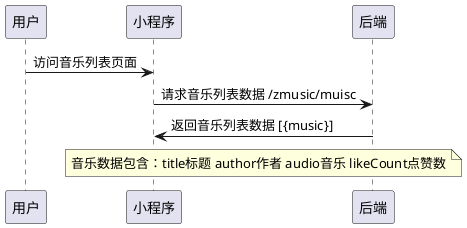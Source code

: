 @startuml
用户->小程序:访问音乐列表页面
小程序->后端:请求音乐列表数据 /zmusic/muisc
小程序<-后端:返回音乐列表数据 [{music}]
note over 小程序, 后端: 音乐数据包含：title标题 author作者 audio音乐 likeCount点赞数
@enduml
